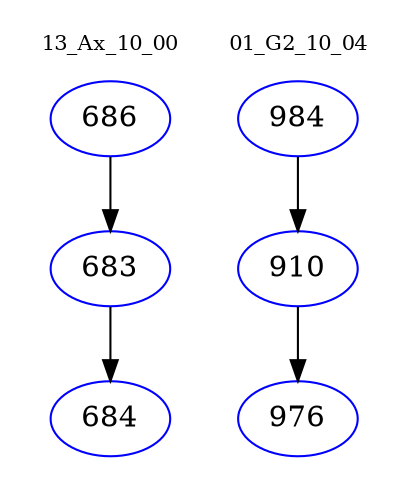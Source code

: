 digraph{
subgraph cluster_0 {
color = white
label = "13_Ax_10_00";
fontsize=10;
T0_686 [label="686", color="blue"]
T0_686 -> T0_683 [color="black"]
T0_683 [label="683", color="blue"]
T0_683 -> T0_684 [color="black"]
T0_684 [label="684", color="blue"]
}
subgraph cluster_1 {
color = white
label = "01_G2_10_04";
fontsize=10;
T1_984 [label="984", color="blue"]
T1_984 -> T1_910 [color="black"]
T1_910 [label="910", color="blue"]
T1_910 -> T1_976 [color="black"]
T1_976 [label="976", color="blue"]
}
}
